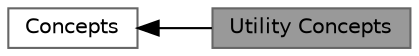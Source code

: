 digraph "Utility Concepts"
{
 // LATEX_PDF_SIZE
  bgcolor="transparent";
  edge [fontname=Helvetica,fontsize=10,labelfontname=Helvetica,labelfontsize=10];
  node [fontname=Helvetica,fontsize=10,shape=box,height=0.2,width=0.4];
  rankdir=LR;
  Node2 [label="Concepts",height=0.2,width=0.4,color="grey40", fillcolor="white", style="filled",URL="$group__concepts.html",tooltip="List of concepts used in the library. They allow to discriminate between all the defined types of the..."];
  Node1 [label="Utility Concepts",height=0.2,width=0.4,color="gray40", fillcolor="grey60", style="filled", fontcolor="black",tooltip="List of utility concepts used in the library, that allows to check and constrain iterators,..."];
  Node2->Node1 [shape=plaintext, dir="back", style="solid"];
}
